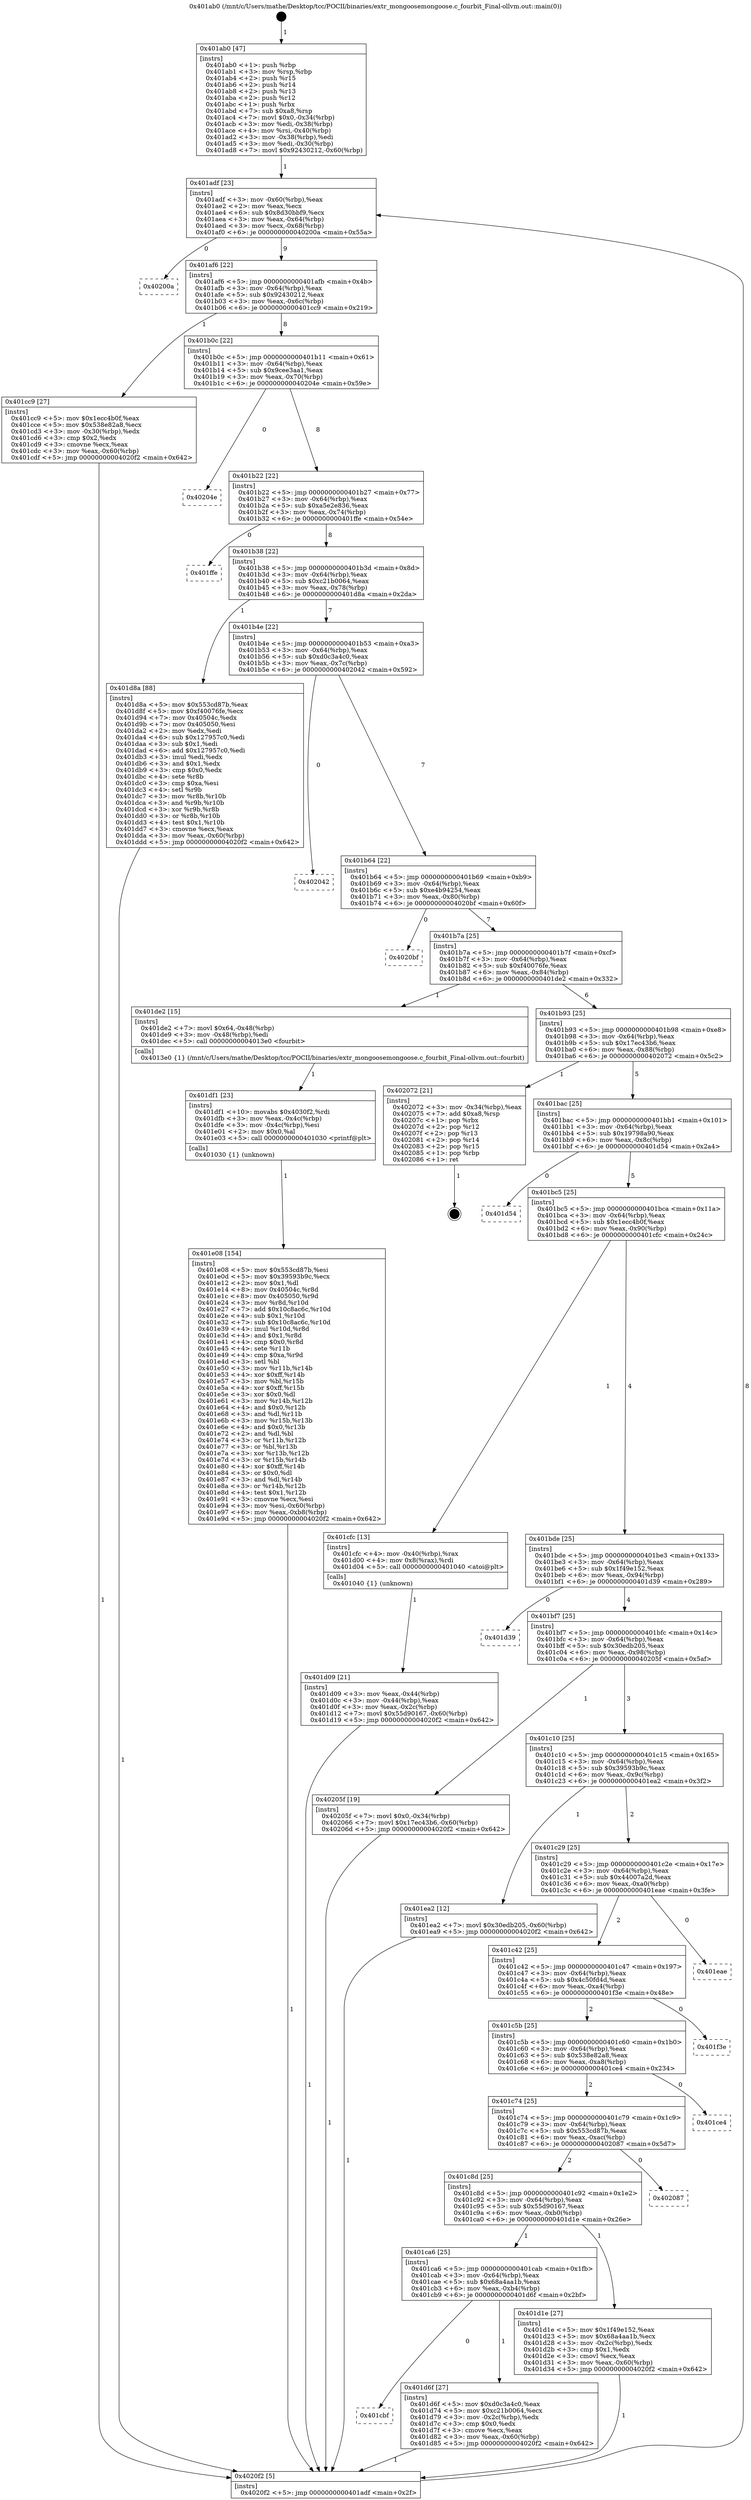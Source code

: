 digraph "0x401ab0" {
  label = "0x401ab0 (/mnt/c/Users/mathe/Desktop/tcc/POCII/binaries/extr_mongoosemongoose.c_fourbit_Final-ollvm.out::main(0))"
  labelloc = "t"
  node[shape=record]

  Entry [label="",width=0.3,height=0.3,shape=circle,fillcolor=black,style=filled]
  "0x401adf" [label="{
     0x401adf [23]\l
     | [instrs]\l
     &nbsp;&nbsp;0x401adf \<+3\>: mov -0x60(%rbp),%eax\l
     &nbsp;&nbsp;0x401ae2 \<+2\>: mov %eax,%ecx\l
     &nbsp;&nbsp;0x401ae4 \<+6\>: sub $0x8d30bbf9,%ecx\l
     &nbsp;&nbsp;0x401aea \<+3\>: mov %eax,-0x64(%rbp)\l
     &nbsp;&nbsp;0x401aed \<+3\>: mov %ecx,-0x68(%rbp)\l
     &nbsp;&nbsp;0x401af0 \<+6\>: je 000000000040200a \<main+0x55a\>\l
  }"]
  "0x40200a" [label="{
     0x40200a\l
  }", style=dashed]
  "0x401af6" [label="{
     0x401af6 [22]\l
     | [instrs]\l
     &nbsp;&nbsp;0x401af6 \<+5\>: jmp 0000000000401afb \<main+0x4b\>\l
     &nbsp;&nbsp;0x401afb \<+3\>: mov -0x64(%rbp),%eax\l
     &nbsp;&nbsp;0x401afe \<+5\>: sub $0x92430212,%eax\l
     &nbsp;&nbsp;0x401b03 \<+3\>: mov %eax,-0x6c(%rbp)\l
     &nbsp;&nbsp;0x401b06 \<+6\>: je 0000000000401cc9 \<main+0x219\>\l
  }"]
  Exit [label="",width=0.3,height=0.3,shape=circle,fillcolor=black,style=filled,peripheries=2]
  "0x401cc9" [label="{
     0x401cc9 [27]\l
     | [instrs]\l
     &nbsp;&nbsp;0x401cc9 \<+5\>: mov $0x1ecc4b0f,%eax\l
     &nbsp;&nbsp;0x401cce \<+5\>: mov $0x538e82a8,%ecx\l
     &nbsp;&nbsp;0x401cd3 \<+3\>: mov -0x30(%rbp),%edx\l
     &nbsp;&nbsp;0x401cd6 \<+3\>: cmp $0x2,%edx\l
     &nbsp;&nbsp;0x401cd9 \<+3\>: cmovne %ecx,%eax\l
     &nbsp;&nbsp;0x401cdc \<+3\>: mov %eax,-0x60(%rbp)\l
     &nbsp;&nbsp;0x401cdf \<+5\>: jmp 00000000004020f2 \<main+0x642\>\l
  }"]
  "0x401b0c" [label="{
     0x401b0c [22]\l
     | [instrs]\l
     &nbsp;&nbsp;0x401b0c \<+5\>: jmp 0000000000401b11 \<main+0x61\>\l
     &nbsp;&nbsp;0x401b11 \<+3\>: mov -0x64(%rbp),%eax\l
     &nbsp;&nbsp;0x401b14 \<+5\>: sub $0x9cee3aa1,%eax\l
     &nbsp;&nbsp;0x401b19 \<+3\>: mov %eax,-0x70(%rbp)\l
     &nbsp;&nbsp;0x401b1c \<+6\>: je 000000000040204e \<main+0x59e\>\l
  }"]
  "0x4020f2" [label="{
     0x4020f2 [5]\l
     | [instrs]\l
     &nbsp;&nbsp;0x4020f2 \<+5\>: jmp 0000000000401adf \<main+0x2f\>\l
  }"]
  "0x401ab0" [label="{
     0x401ab0 [47]\l
     | [instrs]\l
     &nbsp;&nbsp;0x401ab0 \<+1\>: push %rbp\l
     &nbsp;&nbsp;0x401ab1 \<+3\>: mov %rsp,%rbp\l
     &nbsp;&nbsp;0x401ab4 \<+2\>: push %r15\l
     &nbsp;&nbsp;0x401ab6 \<+2\>: push %r14\l
     &nbsp;&nbsp;0x401ab8 \<+2\>: push %r13\l
     &nbsp;&nbsp;0x401aba \<+2\>: push %r12\l
     &nbsp;&nbsp;0x401abc \<+1\>: push %rbx\l
     &nbsp;&nbsp;0x401abd \<+7\>: sub $0xa8,%rsp\l
     &nbsp;&nbsp;0x401ac4 \<+7\>: movl $0x0,-0x34(%rbp)\l
     &nbsp;&nbsp;0x401acb \<+3\>: mov %edi,-0x38(%rbp)\l
     &nbsp;&nbsp;0x401ace \<+4\>: mov %rsi,-0x40(%rbp)\l
     &nbsp;&nbsp;0x401ad2 \<+3\>: mov -0x38(%rbp),%edi\l
     &nbsp;&nbsp;0x401ad5 \<+3\>: mov %edi,-0x30(%rbp)\l
     &nbsp;&nbsp;0x401ad8 \<+7\>: movl $0x92430212,-0x60(%rbp)\l
  }"]
  "0x401e08" [label="{
     0x401e08 [154]\l
     | [instrs]\l
     &nbsp;&nbsp;0x401e08 \<+5\>: mov $0x553cd87b,%esi\l
     &nbsp;&nbsp;0x401e0d \<+5\>: mov $0x39593b9c,%ecx\l
     &nbsp;&nbsp;0x401e12 \<+2\>: mov $0x1,%dl\l
     &nbsp;&nbsp;0x401e14 \<+8\>: mov 0x40504c,%r8d\l
     &nbsp;&nbsp;0x401e1c \<+8\>: mov 0x405050,%r9d\l
     &nbsp;&nbsp;0x401e24 \<+3\>: mov %r8d,%r10d\l
     &nbsp;&nbsp;0x401e27 \<+7\>: add $0x10c8ac6c,%r10d\l
     &nbsp;&nbsp;0x401e2e \<+4\>: sub $0x1,%r10d\l
     &nbsp;&nbsp;0x401e32 \<+7\>: sub $0x10c8ac6c,%r10d\l
     &nbsp;&nbsp;0x401e39 \<+4\>: imul %r10d,%r8d\l
     &nbsp;&nbsp;0x401e3d \<+4\>: and $0x1,%r8d\l
     &nbsp;&nbsp;0x401e41 \<+4\>: cmp $0x0,%r8d\l
     &nbsp;&nbsp;0x401e45 \<+4\>: sete %r11b\l
     &nbsp;&nbsp;0x401e49 \<+4\>: cmp $0xa,%r9d\l
     &nbsp;&nbsp;0x401e4d \<+3\>: setl %bl\l
     &nbsp;&nbsp;0x401e50 \<+3\>: mov %r11b,%r14b\l
     &nbsp;&nbsp;0x401e53 \<+4\>: xor $0xff,%r14b\l
     &nbsp;&nbsp;0x401e57 \<+3\>: mov %bl,%r15b\l
     &nbsp;&nbsp;0x401e5a \<+4\>: xor $0xff,%r15b\l
     &nbsp;&nbsp;0x401e5e \<+3\>: xor $0x0,%dl\l
     &nbsp;&nbsp;0x401e61 \<+3\>: mov %r14b,%r12b\l
     &nbsp;&nbsp;0x401e64 \<+4\>: and $0x0,%r12b\l
     &nbsp;&nbsp;0x401e68 \<+3\>: and %dl,%r11b\l
     &nbsp;&nbsp;0x401e6b \<+3\>: mov %r15b,%r13b\l
     &nbsp;&nbsp;0x401e6e \<+4\>: and $0x0,%r13b\l
     &nbsp;&nbsp;0x401e72 \<+2\>: and %dl,%bl\l
     &nbsp;&nbsp;0x401e74 \<+3\>: or %r11b,%r12b\l
     &nbsp;&nbsp;0x401e77 \<+3\>: or %bl,%r13b\l
     &nbsp;&nbsp;0x401e7a \<+3\>: xor %r13b,%r12b\l
     &nbsp;&nbsp;0x401e7d \<+3\>: or %r15b,%r14b\l
     &nbsp;&nbsp;0x401e80 \<+4\>: xor $0xff,%r14b\l
     &nbsp;&nbsp;0x401e84 \<+3\>: or $0x0,%dl\l
     &nbsp;&nbsp;0x401e87 \<+3\>: and %dl,%r14b\l
     &nbsp;&nbsp;0x401e8a \<+3\>: or %r14b,%r12b\l
     &nbsp;&nbsp;0x401e8d \<+4\>: test $0x1,%r12b\l
     &nbsp;&nbsp;0x401e91 \<+3\>: cmovne %ecx,%esi\l
     &nbsp;&nbsp;0x401e94 \<+3\>: mov %esi,-0x60(%rbp)\l
     &nbsp;&nbsp;0x401e97 \<+6\>: mov %eax,-0xb8(%rbp)\l
     &nbsp;&nbsp;0x401e9d \<+5\>: jmp 00000000004020f2 \<main+0x642\>\l
  }"]
  "0x40204e" [label="{
     0x40204e\l
  }", style=dashed]
  "0x401b22" [label="{
     0x401b22 [22]\l
     | [instrs]\l
     &nbsp;&nbsp;0x401b22 \<+5\>: jmp 0000000000401b27 \<main+0x77\>\l
     &nbsp;&nbsp;0x401b27 \<+3\>: mov -0x64(%rbp),%eax\l
     &nbsp;&nbsp;0x401b2a \<+5\>: sub $0xa5e2e836,%eax\l
     &nbsp;&nbsp;0x401b2f \<+3\>: mov %eax,-0x74(%rbp)\l
     &nbsp;&nbsp;0x401b32 \<+6\>: je 0000000000401ffe \<main+0x54e\>\l
  }"]
  "0x401df1" [label="{
     0x401df1 [23]\l
     | [instrs]\l
     &nbsp;&nbsp;0x401df1 \<+10\>: movabs $0x4030f2,%rdi\l
     &nbsp;&nbsp;0x401dfb \<+3\>: mov %eax,-0x4c(%rbp)\l
     &nbsp;&nbsp;0x401dfe \<+3\>: mov -0x4c(%rbp),%esi\l
     &nbsp;&nbsp;0x401e01 \<+2\>: mov $0x0,%al\l
     &nbsp;&nbsp;0x401e03 \<+5\>: call 0000000000401030 \<printf@plt\>\l
     | [calls]\l
     &nbsp;&nbsp;0x401030 \{1\} (unknown)\l
  }"]
  "0x401ffe" [label="{
     0x401ffe\l
  }", style=dashed]
  "0x401b38" [label="{
     0x401b38 [22]\l
     | [instrs]\l
     &nbsp;&nbsp;0x401b38 \<+5\>: jmp 0000000000401b3d \<main+0x8d\>\l
     &nbsp;&nbsp;0x401b3d \<+3\>: mov -0x64(%rbp),%eax\l
     &nbsp;&nbsp;0x401b40 \<+5\>: sub $0xc21b0064,%eax\l
     &nbsp;&nbsp;0x401b45 \<+3\>: mov %eax,-0x78(%rbp)\l
     &nbsp;&nbsp;0x401b48 \<+6\>: je 0000000000401d8a \<main+0x2da\>\l
  }"]
  "0x401cbf" [label="{
     0x401cbf\l
  }", style=dashed]
  "0x401d8a" [label="{
     0x401d8a [88]\l
     | [instrs]\l
     &nbsp;&nbsp;0x401d8a \<+5\>: mov $0x553cd87b,%eax\l
     &nbsp;&nbsp;0x401d8f \<+5\>: mov $0xf40076fe,%ecx\l
     &nbsp;&nbsp;0x401d94 \<+7\>: mov 0x40504c,%edx\l
     &nbsp;&nbsp;0x401d9b \<+7\>: mov 0x405050,%esi\l
     &nbsp;&nbsp;0x401da2 \<+2\>: mov %edx,%edi\l
     &nbsp;&nbsp;0x401da4 \<+6\>: sub $0x127957c0,%edi\l
     &nbsp;&nbsp;0x401daa \<+3\>: sub $0x1,%edi\l
     &nbsp;&nbsp;0x401dad \<+6\>: add $0x127957c0,%edi\l
     &nbsp;&nbsp;0x401db3 \<+3\>: imul %edi,%edx\l
     &nbsp;&nbsp;0x401db6 \<+3\>: and $0x1,%edx\l
     &nbsp;&nbsp;0x401db9 \<+3\>: cmp $0x0,%edx\l
     &nbsp;&nbsp;0x401dbc \<+4\>: sete %r8b\l
     &nbsp;&nbsp;0x401dc0 \<+3\>: cmp $0xa,%esi\l
     &nbsp;&nbsp;0x401dc3 \<+4\>: setl %r9b\l
     &nbsp;&nbsp;0x401dc7 \<+3\>: mov %r8b,%r10b\l
     &nbsp;&nbsp;0x401dca \<+3\>: and %r9b,%r10b\l
     &nbsp;&nbsp;0x401dcd \<+3\>: xor %r9b,%r8b\l
     &nbsp;&nbsp;0x401dd0 \<+3\>: or %r8b,%r10b\l
     &nbsp;&nbsp;0x401dd3 \<+4\>: test $0x1,%r10b\l
     &nbsp;&nbsp;0x401dd7 \<+3\>: cmovne %ecx,%eax\l
     &nbsp;&nbsp;0x401dda \<+3\>: mov %eax,-0x60(%rbp)\l
     &nbsp;&nbsp;0x401ddd \<+5\>: jmp 00000000004020f2 \<main+0x642\>\l
  }"]
  "0x401b4e" [label="{
     0x401b4e [22]\l
     | [instrs]\l
     &nbsp;&nbsp;0x401b4e \<+5\>: jmp 0000000000401b53 \<main+0xa3\>\l
     &nbsp;&nbsp;0x401b53 \<+3\>: mov -0x64(%rbp),%eax\l
     &nbsp;&nbsp;0x401b56 \<+5\>: sub $0xd0c3a4c0,%eax\l
     &nbsp;&nbsp;0x401b5b \<+3\>: mov %eax,-0x7c(%rbp)\l
     &nbsp;&nbsp;0x401b5e \<+6\>: je 0000000000402042 \<main+0x592\>\l
  }"]
  "0x401d6f" [label="{
     0x401d6f [27]\l
     | [instrs]\l
     &nbsp;&nbsp;0x401d6f \<+5\>: mov $0xd0c3a4c0,%eax\l
     &nbsp;&nbsp;0x401d74 \<+5\>: mov $0xc21b0064,%ecx\l
     &nbsp;&nbsp;0x401d79 \<+3\>: mov -0x2c(%rbp),%edx\l
     &nbsp;&nbsp;0x401d7c \<+3\>: cmp $0x0,%edx\l
     &nbsp;&nbsp;0x401d7f \<+3\>: cmove %ecx,%eax\l
     &nbsp;&nbsp;0x401d82 \<+3\>: mov %eax,-0x60(%rbp)\l
     &nbsp;&nbsp;0x401d85 \<+5\>: jmp 00000000004020f2 \<main+0x642\>\l
  }"]
  "0x402042" [label="{
     0x402042\l
  }", style=dashed]
  "0x401b64" [label="{
     0x401b64 [22]\l
     | [instrs]\l
     &nbsp;&nbsp;0x401b64 \<+5\>: jmp 0000000000401b69 \<main+0xb9\>\l
     &nbsp;&nbsp;0x401b69 \<+3\>: mov -0x64(%rbp),%eax\l
     &nbsp;&nbsp;0x401b6c \<+5\>: sub $0xe4b94254,%eax\l
     &nbsp;&nbsp;0x401b71 \<+3\>: mov %eax,-0x80(%rbp)\l
     &nbsp;&nbsp;0x401b74 \<+6\>: je 00000000004020bf \<main+0x60f\>\l
  }"]
  "0x401ca6" [label="{
     0x401ca6 [25]\l
     | [instrs]\l
     &nbsp;&nbsp;0x401ca6 \<+5\>: jmp 0000000000401cab \<main+0x1fb\>\l
     &nbsp;&nbsp;0x401cab \<+3\>: mov -0x64(%rbp),%eax\l
     &nbsp;&nbsp;0x401cae \<+5\>: sub $0x68a4aa1b,%eax\l
     &nbsp;&nbsp;0x401cb3 \<+6\>: mov %eax,-0xb4(%rbp)\l
     &nbsp;&nbsp;0x401cb9 \<+6\>: je 0000000000401d6f \<main+0x2bf\>\l
  }"]
  "0x4020bf" [label="{
     0x4020bf\l
  }", style=dashed]
  "0x401b7a" [label="{
     0x401b7a [25]\l
     | [instrs]\l
     &nbsp;&nbsp;0x401b7a \<+5\>: jmp 0000000000401b7f \<main+0xcf\>\l
     &nbsp;&nbsp;0x401b7f \<+3\>: mov -0x64(%rbp),%eax\l
     &nbsp;&nbsp;0x401b82 \<+5\>: sub $0xf40076fe,%eax\l
     &nbsp;&nbsp;0x401b87 \<+6\>: mov %eax,-0x84(%rbp)\l
     &nbsp;&nbsp;0x401b8d \<+6\>: je 0000000000401de2 \<main+0x332\>\l
  }"]
  "0x401d1e" [label="{
     0x401d1e [27]\l
     | [instrs]\l
     &nbsp;&nbsp;0x401d1e \<+5\>: mov $0x1f49e152,%eax\l
     &nbsp;&nbsp;0x401d23 \<+5\>: mov $0x68a4aa1b,%ecx\l
     &nbsp;&nbsp;0x401d28 \<+3\>: mov -0x2c(%rbp),%edx\l
     &nbsp;&nbsp;0x401d2b \<+3\>: cmp $0x1,%edx\l
     &nbsp;&nbsp;0x401d2e \<+3\>: cmovl %ecx,%eax\l
     &nbsp;&nbsp;0x401d31 \<+3\>: mov %eax,-0x60(%rbp)\l
     &nbsp;&nbsp;0x401d34 \<+5\>: jmp 00000000004020f2 \<main+0x642\>\l
  }"]
  "0x401de2" [label="{
     0x401de2 [15]\l
     | [instrs]\l
     &nbsp;&nbsp;0x401de2 \<+7\>: movl $0x64,-0x48(%rbp)\l
     &nbsp;&nbsp;0x401de9 \<+3\>: mov -0x48(%rbp),%edi\l
     &nbsp;&nbsp;0x401dec \<+5\>: call 00000000004013e0 \<fourbit\>\l
     | [calls]\l
     &nbsp;&nbsp;0x4013e0 \{1\} (/mnt/c/Users/mathe/Desktop/tcc/POCII/binaries/extr_mongoosemongoose.c_fourbit_Final-ollvm.out::fourbit)\l
  }"]
  "0x401b93" [label="{
     0x401b93 [25]\l
     | [instrs]\l
     &nbsp;&nbsp;0x401b93 \<+5\>: jmp 0000000000401b98 \<main+0xe8\>\l
     &nbsp;&nbsp;0x401b98 \<+3\>: mov -0x64(%rbp),%eax\l
     &nbsp;&nbsp;0x401b9b \<+5\>: sub $0x17ec43b6,%eax\l
     &nbsp;&nbsp;0x401ba0 \<+6\>: mov %eax,-0x88(%rbp)\l
     &nbsp;&nbsp;0x401ba6 \<+6\>: je 0000000000402072 \<main+0x5c2\>\l
  }"]
  "0x401c8d" [label="{
     0x401c8d [25]\l
     | [instrs]\l
     &nbsp;&nbsp;0x401c8d \<+5\>: jmp 0000000000401c92 \<main+0x1e2\>\l
     &nbsp;&nbsp;0x401c92 \<+3\>: mov -0x64(%rbp),%eax\l
     &nbsp;&nbsp;0x401c95 \<+5\>: sub $0x55d90167,%eax\l
     &nbsp;&nbsp;0x401c9a \<+6\>: mov %eax,-0xb0(%rbp)\l
     &nbsp;&nbsp;0x401ca0 \<+6\>: je 0000000000401d1e \<main+0x26e\>\l
  }"]
  "0x402072" [label="{
     0x402072 [21]\l
     | [instrs]\l
     &nbsp;&nbsp;0x402072 \<+3\>: mov -0x34(%rbp),%eax\l
     &nbsp;&nbsp;0x402075 \<+7\>: add $0xa8,%rsp\l
     &nbsp;&nbsp;0x40207c \<+1\>: pop %rbx\l
     &nbsp;&nbsp;0x40207d \<+2\>: pop %r12\l
     &nbsp;&nbsp;0x40207f \<+2\>: pop %r13\l
     &nbsp;&nbsp;0x402081 \<+2\>: pop %r14\l
     &nbsp;&nbsp;0x402083 \<+2\>: pop %r15\l
     &nbsp;&nbsp;0x402085 \<+1\>: pop %rbp\l
     &nbsp;&nbsp;0x402086 \<+1\>: ret\l
  }"]
  "0x401bac" [label="{
     0x401bac [25]\l
     | [instrs]\l
     &nbsp;&nbsp;0x401bac \<+5\>: jmp 0000000000401bb1 \<main+0x101\>\l
     &nbsp;&nbsp;0x401bb1 \<+3\>: mov -0x64(%rbp),%eax\l
     &nbsp;&nbsp;0x401bb4 \<+5\>: sub $0x19798a90,%eax\l
     &nbsp;&nbsp;0x401bb9 \<+6\>: mov %eax,-0x8c(%rbp)\l
     &nbsp;&nbsp;0x401bbf \<+6\>: je 0000000000401d54 \<main+0x2a4\>\l
  }"]
  "0x402087" [label="{
     0x402087\l
  }", style=dashed]
  "0x401d54" [label="{
     0x401d54\l
  }", style=dashed]
  "0x401bc5" [label="{
     0x401bc5 [25]\l
     | [instrs]\l
     &nbsp;&nbsp;0x401bc5 \<+5\>: jmp 0000000000401bca \<main+0x11a\>\l
     &nbsp;&nbsp;0x401bca \<+3\>: mov -0x64(%rbp),%eax\l
     &nbsp;&nbsp;0x401bcd \<+5\>: sub $0x1ecc4b0f,%eax\l
     &nbsp;&nbsp;0x401bd2 \<+6\>: mov %eax,-0x90(%rbp)\l
     &nbsp;&nbsp;0x401bd8 \<+6\>: je 0000000000401cfc \<main+0x24c\>\l
  }"]
  "0x401c74" [label="{
     0x401c74 [25]\l
     | [instrs]\l
     &nbsp;&nbsp;0x401c74 \<+5\>: jmp 0000000000401c79 \<main+0x1c9\>\l
     &nbsp;&nbsp;0x401c79 \<+3\>: mov -0x64(%rbp),%eax\l
     &nbsp;&nbsp;0x401c7c \<+5\>: sub $0x553cd87b,%eax\l
     &nbsp;&nbsp;0x401c81 \<+6\>: mov %eax,-0xac(%rbp)\l
     &nbsp;&nbsp;0x401c87 \<+6\>: je 0000000000402087 \<main+0x5d7\>\l
  }"]
  "0x401cfc" [label="{
     0x401cfc [13]\l
     | [instrs]\l
     &nbsp;&nbsp;0x401cfc \<+4\>: mov -0x40(%rbp),%rax\l
     &nbsp;&nbsp;0x401d00 \<+4\>: mov 0x8(%rax),%rdi\l
     &nbsp;&nbsp;0x401d04 \<+5\>: call 0000000000401040 \<atoi@plt\>\l
     | [calls]\l
     &nbsp;&nbsp;0x401040 \{1\} (unknown)\l
  }"]
  "0x401bde" [label="{
     0x401bde [25]\l
     | [instrs]\l
     &nbsp;&nbsp;0x401bde \<+5\>: jmp 0000000000401be3 \<main+0x133\>\l
     &nbsp;&nbsp;0x401be3 \<+3\>: mov -0x64(%rbp),%eax\l
     &nbsp;&nbsp;0x401be6 \<+5\>: sub $0x1f49e152,%eax\l
     &nbsp;&nbsp;0x401beb \<+6\>: mov %eax,-0x94(%rbp)\l
     &nbsp;&nbsp;0x401bf1 \<+6\>: je 0000000000401d39 \<main+0x289\>\l
  }"]
  "0x401d09" [label="{
     0x401d09 [21]\l
     | [instrs]\l
     &nbsp;&nbsp;0x401d09 \<+3\>: mov %eax,-0x44(%rbp)\l
     &nbsp;&nbsp;0x401d0c \<+3\>: mov -0x44(%rbp),%eax\l
     &nbsp;&nbsp;0x401d0f \<+3\>: mov %eax,-0x2c(%rbp)\l
     &nbsp;&nbsp;0x401d12 \<+7\>: movl $0x55d90167,-0x60(%rbp)\l
     &nbsp;&nbsp;0x401d19 \<+5\>: jmp 00000000004020f2 \<main+0x642\>\l
  }"]
  "0x401ce4" [label="{
     0x401ce4\l
  }", style=dashed]
  "0x401d39" [label="{
     0x401d39\l
  }", style=dashed]
  "0x401bf7" [label="{
     0x401bf7 [25]\l
     | [instrs]\l
     &nbsp;&nbsp;0x401bf7 \<+5\>: jmp 0000000000401bfc \<main+0x14c\>\l
     &nbsp;&nbsp;0x401bfc \<+3\>: mov -0x64(%rbp),%eax\l
     &nbsp;&nbsp;0x401bff \<+5\>: sub $0x30edb205,%eax\l
     &nbsp;&nbsp;0x401c04 \<+6\>: mov %eax,-0x98(%rbp)\l
     &nbsp;&nbsp;0x401c0a \<+6\>: je 000000000040205f \<main+0x5af\>\l
  }"]
  "0x401c5b" [label="{
     0x401c5b [25]\l
     | [instrs]\l
     &nbsp;&nbsp;0x401c5b \<+5\>: jmp 0000000000401c60 \<main+0x1b0\>\l
     &nbsp;&nbsp;0x401c60 \<+3\>: mov -0x64(%rbp),%eax\l
     &nbsp;&nbsp;0x401c63 \<+5\>: sub $0x538e82a8,%eax\l
     &nbsp;&nbsp;0x401c68 \<+6\>: mov %eax,-0xa8(%rbp)\l
     &nbsp;&nbsp;0x401c6e \<+6\>: je 0000000000401ce4 \<main+0x234\>\l
  }"]
  "0x40205f" [label="{
     0x40205f [19]\l
     | [instrs]\l
     &nbsp;&nbsp;0x40205f \<+7\>: movl $0x0,-0x34(%rbp)\l
     &nbsp;&nbsp;0x402066 \<+7\>: movl $0x17ec43b6,-0x60(%rbp)\l
     &nbsp;&nbsp;0x40206d \<+5\>: jmp 00000000004020f2 \<main+0x642\>\l
  }"]
  "0x401c10" [label="{
     0x401c10 [25]\l
     | [instrs]\l
     &nbsp;&nbsp;0x401c10 \<+5\>: jmp 0000000000401c15 \<main+0x165\>\l
     &nbsp;&nbsp;0x401c15 \<+3\>: mov -0x64(%rbp),%eax\l
     &nbsp;&nbsp;0x401c18 \<+5\>: sub $0x39593b9c,%eax\l
     &nbsp;&nbsp;0x401c1d \<+6\>: mov %eax,-0x9c(%rbp)\l
     &nbsp;&nbsp;0x401c23 \<+6\>: je 0000000000401ea2 \<main+0x3f2\>\l
  }"]
  "0x401f3e" [label="{
     0x401f3e\l
  }", style=dashed]
  "0x401ea2" [label="{
     0x401ea2 [12]\l
     | [instrs]\l
     &nbsp;&nbsp;0x401ea2 \<+7\>: movl $0x30edb205,-0x60(%rbp)\l
     &nbsp;&nbsp;0x401ea9 \<+5\>: jmp 00000000004020f2 \<main+0x642\>\l
  }"]
  "0x401c29" [label="{
     0x401c29 [25]\l
     | [instrs]\l
     &nbsp;&nbsp;0x401c29 \<+5\>: jmp 0000000000401c2e \<main+0x17e\>\l
     &nbsp;&nbsp;0x401c2e \<+3\>: mov -0x64(%rbp),%eax\l
     &nbsp;&nbsp;0x401c31 \<+5\>: sub $0x44007a2d,%eax\l
     &nbsp;&nbsp;0x401c36 \<+6\>: mov %eax,-0xa0(%rbp)\l
     &nbsp;&nbsp;0x401c3c \<+6\>: je 0000000000401eae \<main+0x3fe\>\l
  }"]
  "0x401c42" [label="{
     0x401c42 [25]\l
     | [instrs]\l
     &nbsp;&nbsp;0x401c42 \<+5\>: jmp 0000000000401c47 \<main+0x197\>\l
     &nbsp;&nbsp;0x401c47 \<+3\>: mov -0x64(%rbp),%eax\l
     &nbsp;&nbsp;0x401c4a \<+5\>: sub $0x4c50fd4d,%eax\l
     &nbsp;&nbsp;0x401c4f \<+6\>: mov %eax,-0xa4(%rbp)\l
     &nbsp;&nbsp;0x401c55 \<+6\>: je 0000000000401f3e \<main+0x48e\>\l
  }"]
  "0x401eae" [label="{
     0x401eae\l
  }", style=dashed]
  Entry -> "0x401ab0" [label=" 1"]
  "0x401adf" -> "0x40200a" [label=" 0"]
  "0x401adf" -> "0x401af6" [label=" 9"]
  "0x402072" -> Exit [label=" 1"]
  "0x401af6" -> "0x401cc9" [label=" 1"]
  "0x401af6" -> "0x401b0c" [label=" 8"]
  "0x401cc9" -> "0x4020f2" [label=" 1"]
  "0x401ab0" -> "0x401adf" [label=" 1"]
  "0x4020f2" -> "0x401adf" [label=" 8"]
  "0x40205f" -> "0x4020f2" [label=" 1"]
  "0x401b0c" -> "0x40204e" [label=" 0"]
  "0x401b0c" -> "0x401b22" [label=" 8"]
  "0x401ea2" -> "0x4020f2" [label=" 1"]
  "0x401b22" -> "0x401ffe" [label=" 0"]
  "0x401b22" -> "0x401b38" [label=" 8"]
  "0x401e08" -> "0x4020f2" [label=" 1"]
  "0x401b38" -> "0x401d8a" [label=" 1"]
  "0x401b38" -> "0x401b4e" [label=" 7"]
  "0x401df1" -> "0x401e08" [label=" 1"]
  "0x401b4e" -> "0x402042" [label=" 0"]
  "0x401b4e" -> "0x401b64" [label=" 7"]
  "0x401de2" -> "0x401df1" [label=" 1"]
  "0x401b64" -> "0x4020bf" [label=" 0"]
  "0x401b64" -> "0x401b7a" [label=" 7"]
  "0x401d6f" -> "0x4020f2" [label=" 1"]
  "0x401b7a" -> "0x401de2" [label=" 1"]
  "0x401b7a" -> "0x401b93" [label=" 6"]
  "0x401ca6" -> "0x401cbf" [label=" 0"]
  "0x401b93" -> "0x402072" [label=" 1"]
  "0x401b93" -> "0x401bac" [label=" 5"]
  "0x401d8a" -> "0x4020f2" [label=" 1"]
  "0x401bac" -> "0x401d54" [label=" 0"]
  "0x401bac" -> "0x401bc5" [label=" 5"]
  "0x401d1e" -> "0x4020f2" [label=" 1"]
  "0x401bc5" -> "0x401cfc" [label=" 1"]
  "0x401bc5" -> "0x401bde" [label=" 4"]
  "0x401cfc" -> "0x401d09" [label=" 1"]
  "0x401d09" -> "0x4020f2" [label=" 1"]
  "0x401c8d" -> "0x401d1e" [label=" 1"]
  "0x401bde" -> "0x401d39" [label=" 0"]
  "0x401bde" -> "0x401bf7" [label=" 4"]
  "0x401ca6" -> "0x401d6f" [label=" 1"]
  "0x401bf7" -> "0x40205f" [label=" 1"]
  "0x401bf7" -> "0x401c10" [label=" 3"]
  "0x401c74" -> "0x402087" [label=" 0"]
  "0x401c10" -> "0x401ea2" [label=" 1"]
  "0x401c10" -> "0x401c29" [label=" 2"]
  "0x401c8d" -> "0x401ca6" [label=" 1"]
  "0x401c29" -> "0x401eae" [label=" 0"]
  "0x401c29" -> "0x401c42" [label=" 2"]
  "0x401c5b" -> "0x401c74" [label=" 2"]
  "0x401c42" -> "0x401f3e" [label=" 0"]
  "0x401c42" -> "0x401c5b" [label=" 2"]
  "0x401c74" -> "0x401c8d" [label=" 2"]
  "0x401c5b" -> "0x401ce4" [label=" 0"]
}
